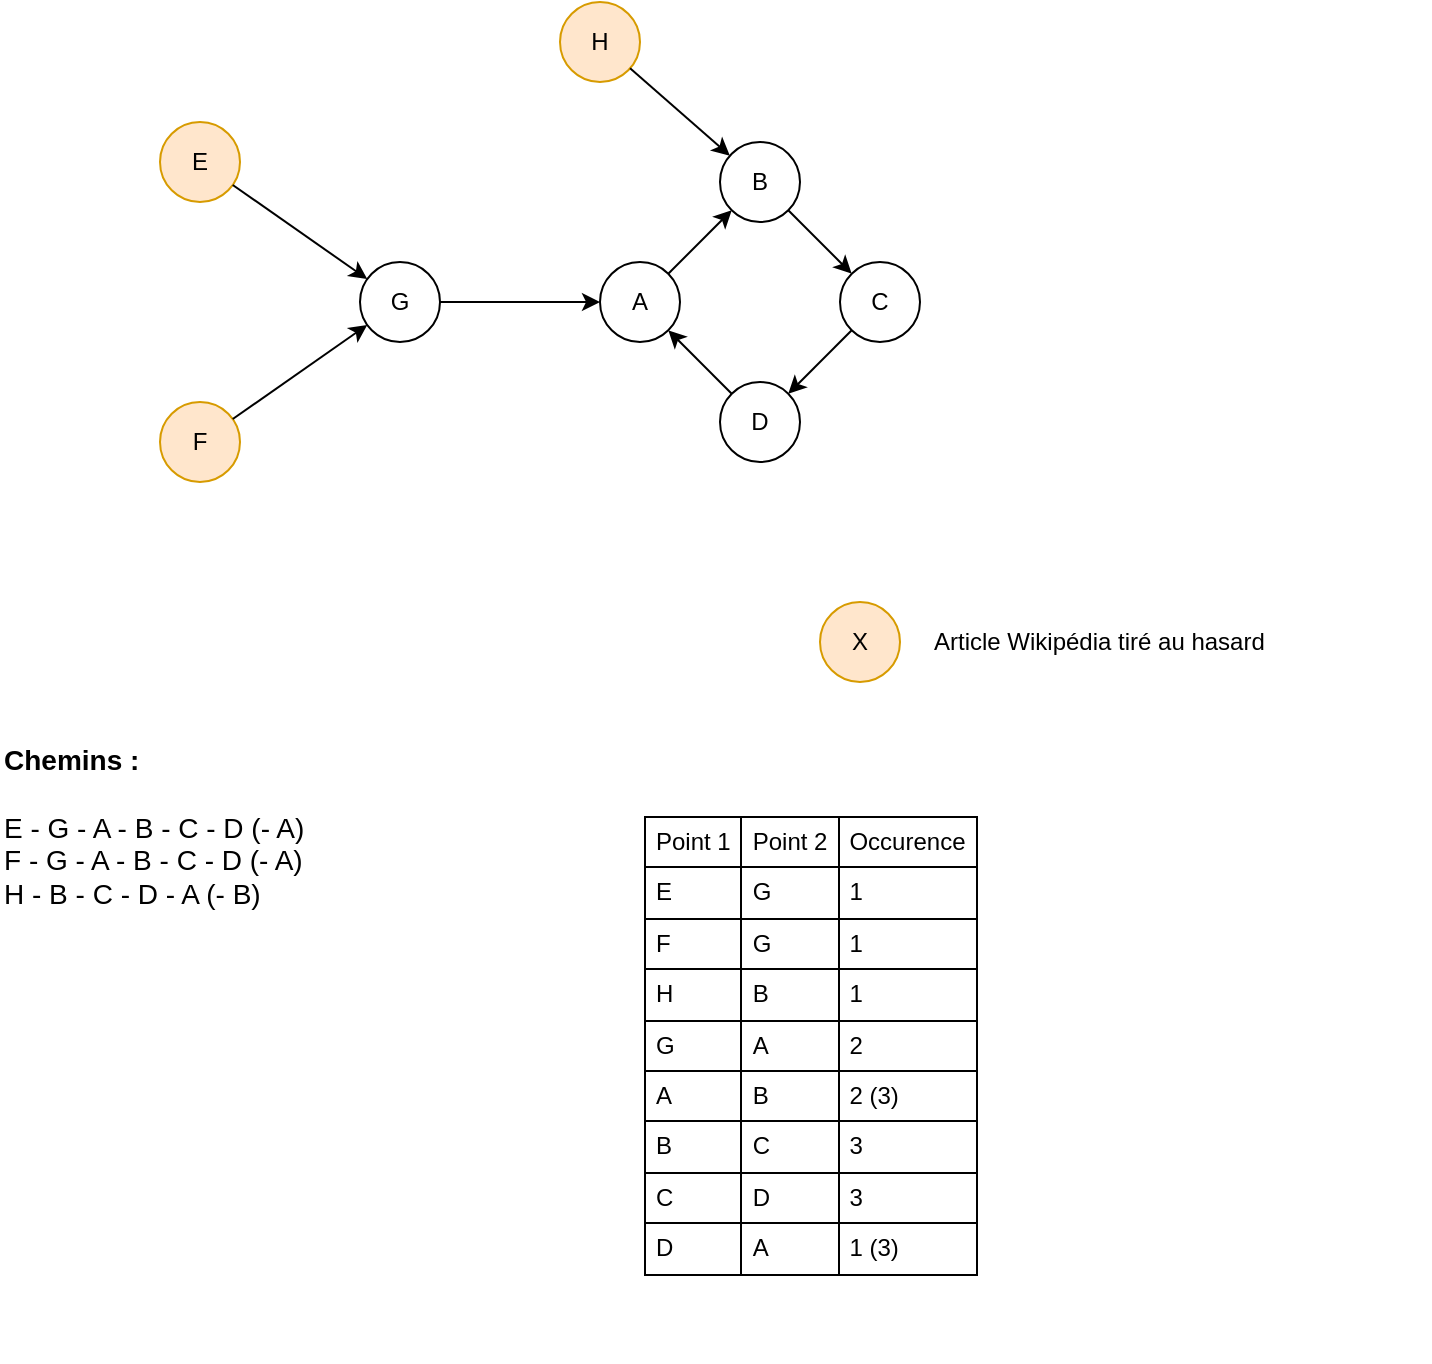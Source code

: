 <mxfile version="10.5.4" type="device"><diagram id="41v75bv6jkzHMzNhXeCj" name="Page-1"><mxGraphModel dx="1093" dy="748" grid="1" gridSize="10" guides="1" tooltips="1" connect="1" arrows="1" fold="1" page="1" pageScale="1" pageWidth="827" pageHeight="1169" math="0" shadow="0"><root><mxCell id="0"/><mxCell id="1" parent="0"/><mxCell id="lRYSPlnQbis-ExrfrzvB-1" value="&lt;div&gt;A&lt;/div&gt;" style="ellipse;whiteSpace=wrap;html=1;aspect=fixed;" vertex="1" parent="1"><mxGeometry x="400" y="240" width="40" height="40" as="geometry"/></mxCell><mxCell id="lRYSPlnQbis-ExrfrzvB-2" value="B" style="ellipse;whiteSpace=wrap;html=1;aspect=fixed;" vertex="1" parent="1"><mxGeometry x="460" y="180" width="40" height="40" as="geometry"/></mxCell><mxCell id="lRYSPlnQbis-ExrfrzvB-3" value="C" style="ellipse;whiteSpace=wrap;html=1;aspect=fixed;" vertex="1" parent="1"><mxGeometry x="520" y="240" width="40" height="40" as="geometry"/></mxCell><mxCell id="lRYSPlnQbis-ExrfrzvB-4" value="D" style="ellipse;whiteSpace=wrap;html=1;aspect=fixed;" vertex="1" parent="1"><mxGeometry x="460" y="300" width="40" height="40" as="geometry"/></mxCell><mxCell id="lRYSPlnQbis-ExrfrzvB-5" value="H" style="ellipse;whiteSpace=wrap;html=1;aspect=fixed;fillColor=#ffe6cc;strokeColor=#d79b00;" vertex="1" parent="1"><mxGeometry x="380" y="110" width="40" height="40" as="geometry"/></mxCell><mxCell id="lRYSPlnQbis-ExrfrzvB-6" value="G" style="ellipse;whiteSpace=wrap;html=1;aspect=fixed;" vertex="1" parent="1"><mxGeometry x="280" y="240" width="40" height="40" as="geometry"/></mxCell><mxCell id="lRYSPlnQbis-ExrfrzvB-7" value="F" style="ellipse;whiteSpace=wrap;html=1;aspect=fixed;fillColor=#ffe6cc;strokeColor=#d79b00;" vertex="1" parent="1"><mxGeometry x="180" y="310" width="40" height="40" as="geometry"/></mxCell><mxCell id="lRYSPlnQbis-ExrfrzvB-8" value="E" style="ellipse;whiteSpace=wrap;html=1;aspect=fixed;fillColor=#ffe6cc;strokeColor=#d79b00;" vertex="1" parent="1"><mxGeometry x="180" y="170" width="40" height="40" as="geometry"/></mxCell><mxCell id="lRYSPlnQbis-ExrfrzvB-11" value="" style="endArrow=classic;html=1;" edge="1" parent="1" source="lRYSPlnQbis-ExrfrzvB-8" target="lRYSPlnQbis-ExrfrzvB-6"><mxGeometry width="50" height="50" relative="1" as="geometry"><mxPoint x="150" y="420" as="sourcePoint"/><mxPoint x="200" y="370" as="targetPoint"/></mxGeometry></mxCell><mxCell id="lRYSPlnQbis-ExrfrzvB-12" value="" style="endArrow=classic;html=1;" edge="1" parent="1" source="lRYSPlnQbis-ExrfrzvB-7" target="lRYSPlnQbis-ExrfrzvB-6"><mxGeometry width="50" height="50" relative="1" as="geometry"><mxPoint x="150" y="420" as="sourcePoint"/><mxPoint x="200" y="370" as="targetPoint"/></mxGeometry></mxCell><mxCell id="lRYSPlnQbis-ExrfrzvB-13" value="" style="endArrow=classic;html=1;" edge="1" parent="1" source="lRYSPlnQbis-ExrfrzvB-5" target="lRYSPlnQbis-ExrfrzvB-2"><mxGeometry width="50" height="50" relative="1" as="geometry"><mxPoint x="150" y="420" as="sourcePoint"/><mxPoint x="200" y="370" as="targetPoint"/></mxGeometry></mxCell><mxCell id="lRYSPlnQbis-ExrfrzvB-14" value="" style="endArrow=classic;html=1;" edge="1" parent="1" source="lRYSPlnQbis-ExrfrzvB-6" target="lRYSPlnQbis-ExrfrzvB-1"><mxGeometry width="50" height="50" relative="1" as="geometry"><mxPoint x="140" y="500" as="sourcePoint"/><mxPoint x="190" y="450" as="targetPoint"/></mxGeometry></mxCell><mxCell id="lRYSPlnQbis-ExrfrzvB-15" value="" style="endArrow=classic;html=1;" edge="1" parent="1" source="lRYSPlnQbis-ExrfrzvB-1" target="lRYSPlnQbis-ExrfrzvB-2"><mxGeometry width="50" height="50" relative="1" as="geometry"><mxPoint x="150" y="420" as="sourcePoint"/><mxPoint x="200" y="370" as="targetPoint"/></mxGeometry></mxCell><mxCell id="lRYSPlnQbis-ExrfrzvB-17" value="" style="endArrow=classic;html=1;" edge="1" parent="1" source="lRYSPlnQbis-ExrfrzvB-3" target="lRYSPlnQbis-ExrfrzvB-4"><mxGeometry width="50" height="50" relative="1" as="geometry"><mxPoint x="130" y="580" as="sourcePoint"/><mxPoint x="180" y="530" as="targetPoint"/></mxGeometry></mxCell><mxCell id="lRYSPlnQbis-ExrfrzvB-18" value="" style="endArrow=classic;html=1;" edge="1" parent="1" source="lRYSPlnQbis-ExrfrzvB-4" target="lRYSPlnQbis-ExrfrzvB-1"><mxGeometry width="50" height="50" relative="1" as="geometry"><mxPoint x="120" y="660" as="sourcePoint"/><mxPoint x="170" y="610" as="targetPoint"/></mxGeometry></mxCell><mxCell id="lRYSPlnQbis-ExrfrzvB-19" value="" style="endArrow=classic;html=1;" edge="1" parent="1" source="lRYSPlnQbis-ExrfrzvB-2" target="lRYSPlnQbis-ExrfrzvB-3"><mxGeometry width="50" height="50" relative="1" as="geometry"><mxPoint x="150" y="420" as="sourcePoint"/><mxPoint x="200" y="370" as="targetPoint"/></mxGeometry></mxCell><mxCell id="lRYSPlnQbis-ExrfrzvB-20" value="&lt;div style=&quot;font-size: 14px&quot;&gt;&lt;font style=&quot;font-size: 14px&quot;&gt;&lt;b&gt;Chemins :&lt;/b&gt;&lt;br&gt;&lt;/font&gt;&lt;/div&gt;&lt;div style=&quot;font-size: 14px&quot;&gt;&lt;font style=&quot;font-size: 14px&quot;&gt;&lt;br&gt;&lt;/font&gt;&lt;/div&gt;&lt;div style=&quot;font-size: 14px&quot;&gt;&lt;font style=&quot;font-size: 14px&quot;&gt;E - G - A - B - C - D (- A)&lt;/font&gt;&lt;/div&gt;&lt;div style=&quot;font-size: 14px&quot;&gt;&lt;font style=&quot;font-size: 14px&quot;&gt;F - G - A - B - C - D (- A)&lt;/font&gt;&lt;/div&gt;&lt;div style=&quot;font-size: 14px&quot;&gt;&lt;font style=&quot;font-size: 14px&quot;&gt;H - B - C - D - A (- B)&lt;br&gt;&lt;/font&gt;&lt;/div&gt;&lt;div style=&quot;font-size: 14px&quot;&gt;&lt;font style=&quot;font-size: 14px&quot;&gt;&lt;br&gt;&lt;/font&gt;&lt;/div&gt;" style="text;html=1;strokeColor=none;fillColor=none;align=left;verticalAlign=top;whiteSpace=wrap;rounded=0;" vertex="1" parent="1"><mxGeometry x="100" y="474" width="180" height="110" as="geometry"/></mxCell><mxCell id="lRYSPlnQbis-ExrfrzvB-21" value="X" style="ellipse;whiteSpace=wrap;html=1;aspect=fixed;fillColor=#ffe6cc;strokeColor=#d79b00;" vertex="1" parent="1"><mxGeometry x="510" y="410" width="40" height="40" as="geometry"/></mxCell><mxCell id="lRYSPlnQbis-ExrfrzvB-22" value="Article Wikipédia tiré au hasard" style="text;html=1;strokeColor=none;fillColor=none;align=left;verticalAlign=middle;whiteSpace=wrap;rounded=0;" vertex="1" parent="1"><mxGeometry x="565" y="420" width="250" height="20" as="geometry"/></mxCell><mxCell id="lRYSPlnQbis-ExrfrzvB-24" value="&lt;table style=&quot;border: 1px solid rgb(0 , 0 , 0) ; border-collapse: collapse&quot; cellpadding=&quot;5&quot; border=&quot;1&quot; align=&quot;center&quot;&gt;&lt;tbody&gt;&lt;tr&gt;&lt;td&gt;Point 1&lt;br&gt;&lt;/td&gt;&lt;td&gt;Point 2&lt;br&gt;&lt;/td&gt;&lt;td&gt;Occurence&lt;br&gt;&lt;/td&gt;&lt;/tr&gt;&lt;tr&gt;&lt;td&gt;E&lt;br&gt;&lt;/td&gt;&lt;td&gt;G&lt;br&gt;&lt;/td&gt;&lt;td&gt;1&lt;br&gt;&lt;/td&gt;&lt;/tr&gt;&lt;tr&gt;&lt;td&gt;F&lt;br&gt;&lt;/td&gt;&lt;td&gt;G&lt;br&gt;&lt;/td&gt;&lt;td&gt;1&lt;br&gt;&lt;/td&gt;&lt;/tr&gt;&lt;tr&gt;&lt;td&gt;H&lt;br&gt;&lt;/td&gt;&lt;td&gt;B&lt;br&gt;&lt;/td&gt;&lt;td&gt;1&lt;br&gt;&lt;/td&gt;&lt;/tr&gt;&lt;tr&gt;&lt;td&gt;G&lt;br&gt;&lt;/td&gt;&lt;td&gt;A&lt;br&gt;&lt;/td&gt;&lt;td&gt;2&lt;br&gt;&lt;/td&gt;&lt;/tr&gt;&lt;tr&gt;&lt;td&gt;A&lt;br&gt;&lt;/td&gt;&lt;td&gt;B&lt;br&gt;&lt;/td&gt;&lt;td&gt;2 (3)&lt;br&gt;&lt;/td&gt;&lt;/tr&gt;&lt;tr&gt;&lt;td&gt;B&lt;br&gt;&lt;/td&gt;&lt;td&gt;C&lt;br&gt;&lt;/td&gt;&lt;td&gt;3&lt;br&gt;&lt;/td&gt;&lt;/tr&gt;&lt;tr&gt;&lt;td&gt;C&lt;br&gt;&lt;/td&gt;&lt;td&gt;D&lt;br&gt;&lt;/td&gt;&lt;td&gt;3&lt;br&gt;&lt;/td&gt;&lt;/tr&gt;&lt;tr&gt;&lt;td&gt;D&lt;br&gt;&lt;/td&gt;&lt;td&gt;A&lt;br&gt;&lt;/td&gt;&lt;td&gt;1 (3)&lt;br&gt;&lt;/td&gt;&lt;/tr&gt;&lt;/tbody&gt;&lt;/table&gt;" style="text;html=1;strokeColor=none;fillColor=none;align=left;verticalAlign=top;whiteSpace=wrap;rounded=0;" vertex="1" parent="1"><mxGeometry x="420" y="510" width="290" height="280" as="geometry"/></mxCell></root></mxGraphModel></diagram></mxfile>